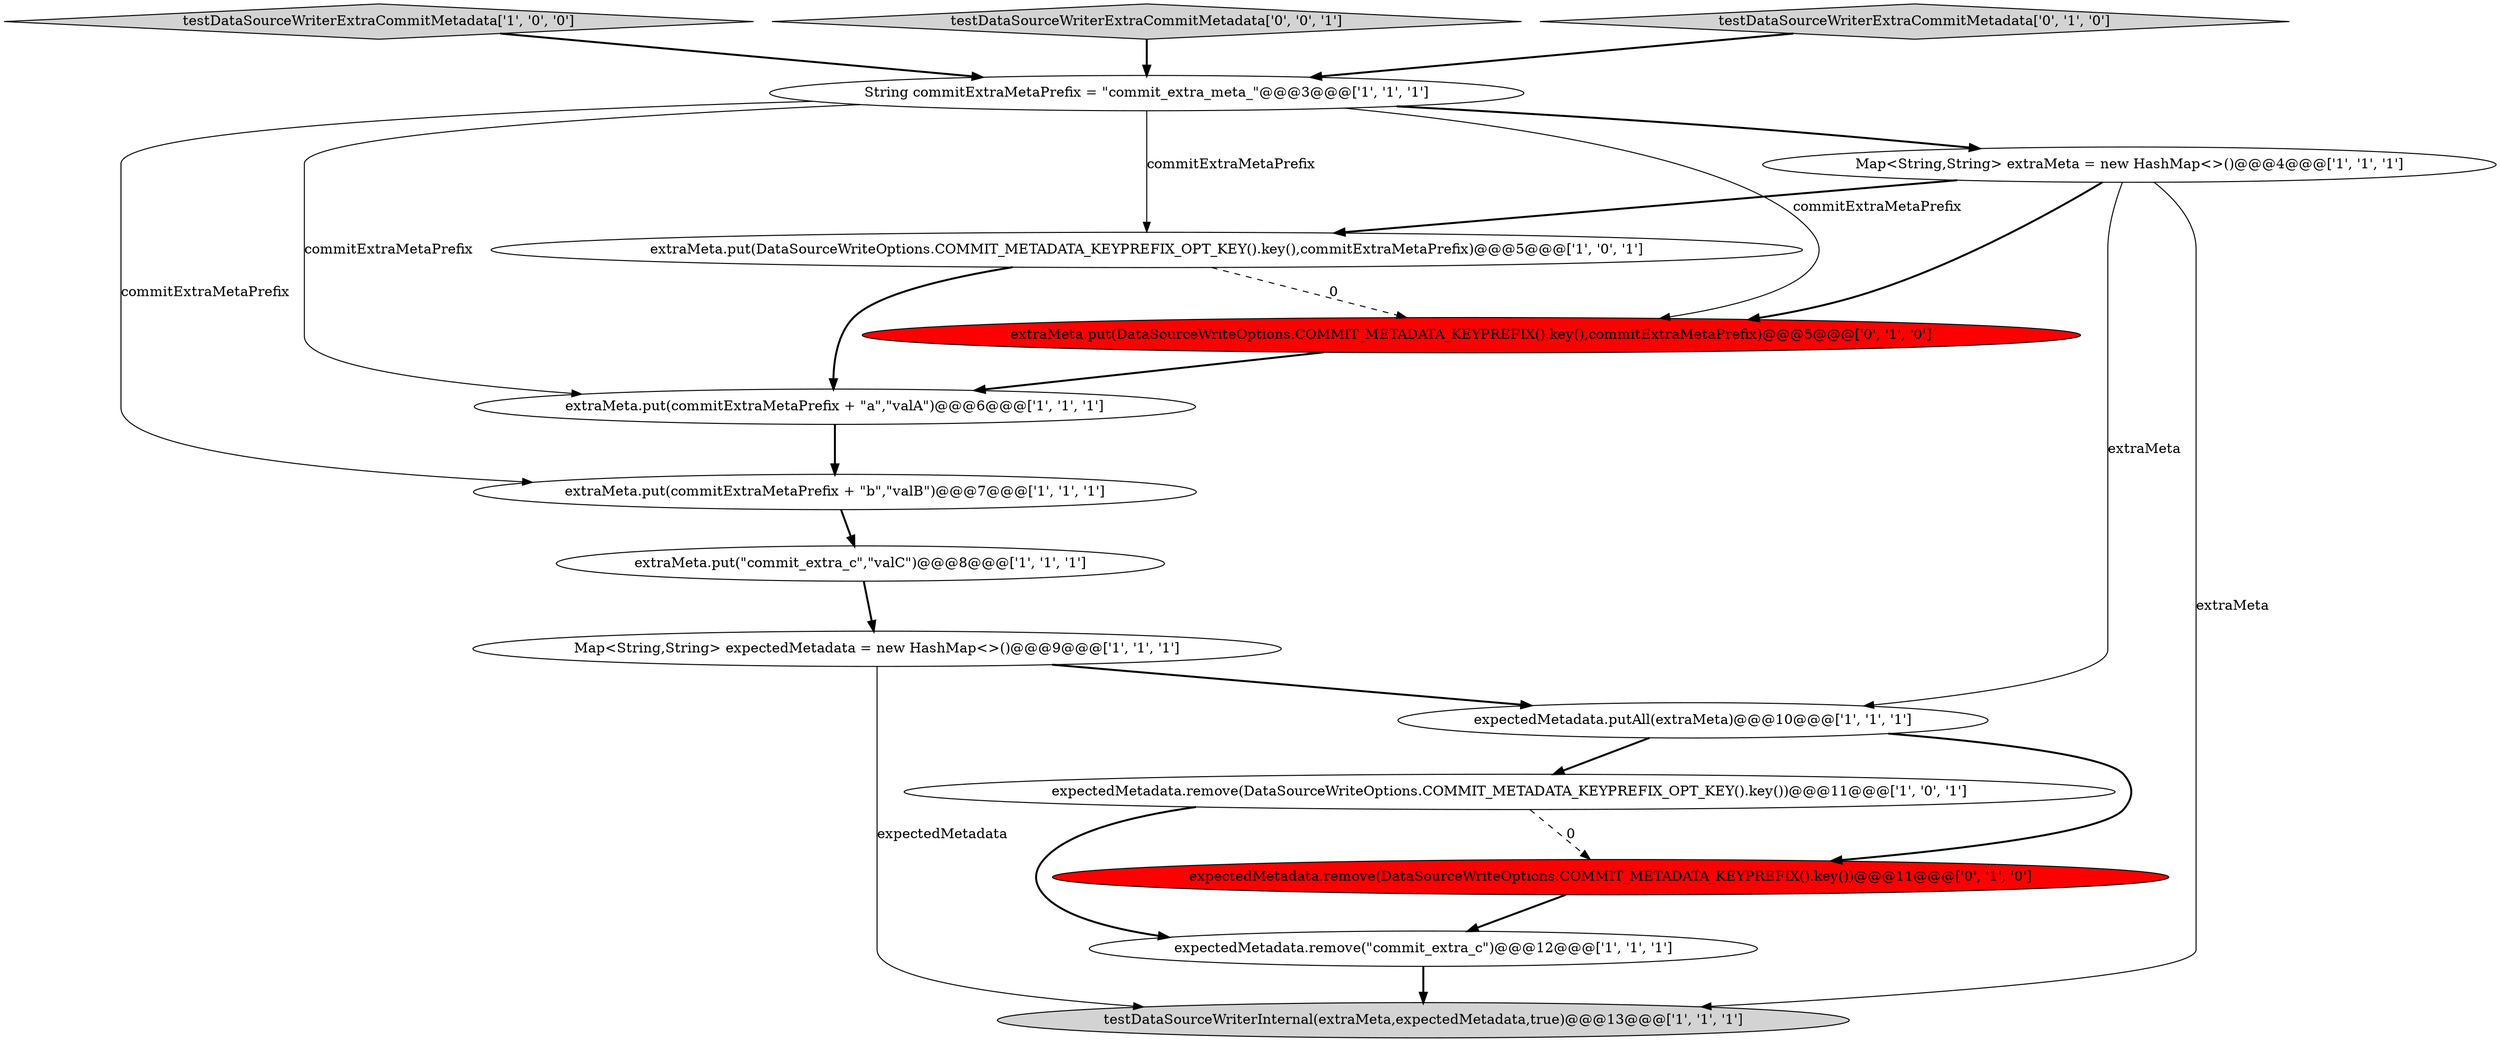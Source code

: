 digraph {
2 [style = filled, label = "testDataSourceWriterExtraCommitMetadata['1', '0', '0']", fillcolor = lightgray, shape = diamond image = "AAA0AAABBB1BBB"];
9 [style = filled, label = "Map<String,String> expectedMetadata = new HashMap<>()@@@9@@@['1', '1', '1']", fillcolor = white, shape = ellipse image = "AAA0AAABBB1BBB"];
11 [style = filled, label = "Map<String,String> extraMeta = new HashMap<>()@@@4@@@['1', '1', '1']", fillcolor = white, shape = ellipse image = "AAA0AAABBB1BBB"];
0 [style = filled, label = "extraMeta.put(commitExtraMetaPrefix + \"a\",\"valA\")@@@6@@@['1', '1', '1']", fillcolor = white, shape = ellipse image = "AAA0AAABBB1BBB"];
3 [style = filled, label = "expectedMetadata.remove(DataSourceWriteOptions.COMMIT_METADATA_KEYPREFIX_OPT_KEY().key())@@@11@@@['1', '0', '1']", fillcolor = white, shape = ellipse image = "AAA0AAABBB1BBB"];
4 [style = filled, label = "extraMeta.put(\"commit_extra_c\",\"valC\")@@@8@@@['1', '1', '1']", fillcolor = white, shape = ellipse image = "AAA0AAABBB1BBB"];
8 [style = filled, label = "String commitExtraMetaPrefix = \"commit_extra_meta_\"@@@3@@@['1', '1', '1']", fillcolor = white, shape = ellipse image = "AAA0AAABBB1BBB"];
10 [style = filled, label = "expectedMetadata.remove(\"commit_extra_c\")@@@12@@@['1', '1', '1']", fillcolor = white, shape = ellipse image = "AAA0AAABBB1BBB"];
15 [style = filled, label = "testDataSourceWriterExtraCommitMetadata['0', '0', '1']", fillcolor = lightgray, shape = diamond image = "AAA0AAABBB3BBB"];
12 [style = filled, label = "expectedMetadata.remove(DataSourceWriteOptions.COMMIT_METADATA_KEYPREFIX().key())@@@11@@@['0', '1', '0']", fillcolor = red, shape = ellipse image = "AAA1AAABBB2BBB"];
13 [style = filled, label = "testDataSourceWriterExtraCommitMetadata['0', '1', '0']", fillcolor = lightgray, shape = diamond image = "AAA0AAABBB2BBB"];
1 [style = filled, label = "extraMeta.put(commitExtraMetaPrefix + \"b\",\"valB\")@@@7@@@['1', '1', '1']", fillcolor = white, shape = ellipse image = "AAA0AAABBB1BBB"];
5 [style = filled, label = "extraMeta.put(DataSourceWriteOptions.COMMIT_METADATA_KEYPREFIX_OPT_KEY().key(),commitExtraMetaPrefix)@@@5@@@['1', '0', '1']", fillcolor = white, shape = ellipse image = "AAA0AAABBB1BBB"];
14 [style = filled, label = "extraMeta.put(DataSourceWriteOptions.COMMIT_METADATA_KEYPREFIX().key(),commitExtraMetaPrefix)@@@5@@@['0', '1', '0']", fillcolor = red, shape = ellipse image = "AAA1AAABBB2BBB"];
7 [style = filled, label = "expectedMetadata.putAll(extraMeta)@@@10@@@['1', '1', '1']", fillcolor = white, shape = ellipse image = "AAA0AAABBB1BBB"];
6 [style = filled, label = "testDataSourceWriterInternal(extraMeta,expectedMetadata,true)@@@13@@@['1', '1', '1']", fillcolor = lightgray, shape = ellipse image = "AAA0AAABBB1BBB"];
4->9 [style = bold, label=""];
1->4 [style = bold, label=""];
5->14 [style = dashed, label="0"];
11->14 [style = bold, label=""];
7->12 [style = bold, label=""];
8->14 [style = solid, label="commitExtraMetaPrefix"];
11->7 [style = solid, label="extraMeta"];
9->7 [style = bold, label=""];
10->6 [style = bold, label=""];
7->3 [style = bold, label=""];
11->6 [style = solid, label="extraMeta"];
3->10 [style = bold, label=""];
11->5 [style = bold, label=""];
12->10 [style = bold, label=""];
3->12 [style = dashed, label="0"];
14->0 [style = bold, label=""];
5->0 [style = bold, label=""];
0->1 [style = bold, label=""];
8->5 [style = solid, label="commitExtraMetaPrefix"];
8->1 [style = solid, label="commitExtraMetaPrefix"];
13->8 [style = bold, label=""];
8->11 [style = bold, label=""];
8->0 [style = solid, label="commitExtraMetaPrefix"];
15->8 [style = bold, label=""];
2->8 [style = bold, label=""];
9->6 [style = solid, label="expectedMetadata"];
}
